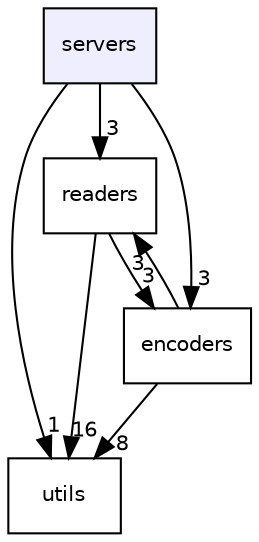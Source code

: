 digraph "servers" {
  compound=true
  node [ fontsize="10", fontname="Helvetica"];
  edge [ labelfontsize="10", labelfontname="Helvetica"];
  dir_b4b28185343f1bd39ef36cc61036dc66 [shape=box, label="servers", style="filled", fillcolor="#eeeeff", pencolor="black", URL="dir_b4b28185343f1bd39ef36cc61036dc66.html"];
  dir_cbdb8362360e11eafe2fa3bc74cf0ffd [shape=box label="utils" URL="dir_cbdb8362360e11eafe2fa3bc74cf0ffd.html"];
  dir_d2489d6607833285098a6489d400f3c8 [shape=box label="readers" URL="dir_d2489d6607833285098a6489d400f3c8.html"];
  dir_ab392e1f2e276e4ffef88ae16410a01f [shape=box label="encoders" URL="dir_ab392e1f2e276e4ffef88ae16410a01f.html"];
  dir_d2489d6607833285098a6489d400f3c8->dir_cbdb8362360e11eafe2fa3bc74cf0ffd [headlabel="16", labeldistance=1.5 headhref="dir_000003_000008.html"];
  dir_d2489d6607833285098a6489d400f3c8->dir_ab392e1f2e276e4ffef88ae16410a01f [headlabel="3", labeldistance=1.5 headhref="dir_000003_000006.html"];
  dir_b4b28185343f1bd39ef36cc61036dc66->dir_cbdb8362360e11eafe2fa3bc74cf0ffd [headlabel="1", labeldistance=1.5 headhref="dir_000012_000008.html"];
  dir_b4b28185343f1bd39ef36cc61036dc66->dir_d2489d6607833285098a6489d400f3c8 [headlabel="3", labeldistance=1.5 headhref="dir_000012_000003.html"];
  dir_b4b28185343f1bd39ef36cc61036dc66->dir_ab392e1f2e276e4ffef88ae16410a01f [headlabel="3", labeldistance=1.5 headhref="dir_000012_000006.html"];
  dir_ab392e1f2e276e4ffef88ae16410a01f->dir_cbdb8362360e11eafe2fa3bc74cf0ffd [headlabel="8", labeldistance=1.5 headhref="dir_000006_000008.html"];
  dir_ab392e1f2e276e4ffef88ae16410a01f->dir_d2489d6607833285098a6489d400f3c8 [headlabel="3", labeldistance=1.5 headhref="dir_000006_000003.html"];
}
